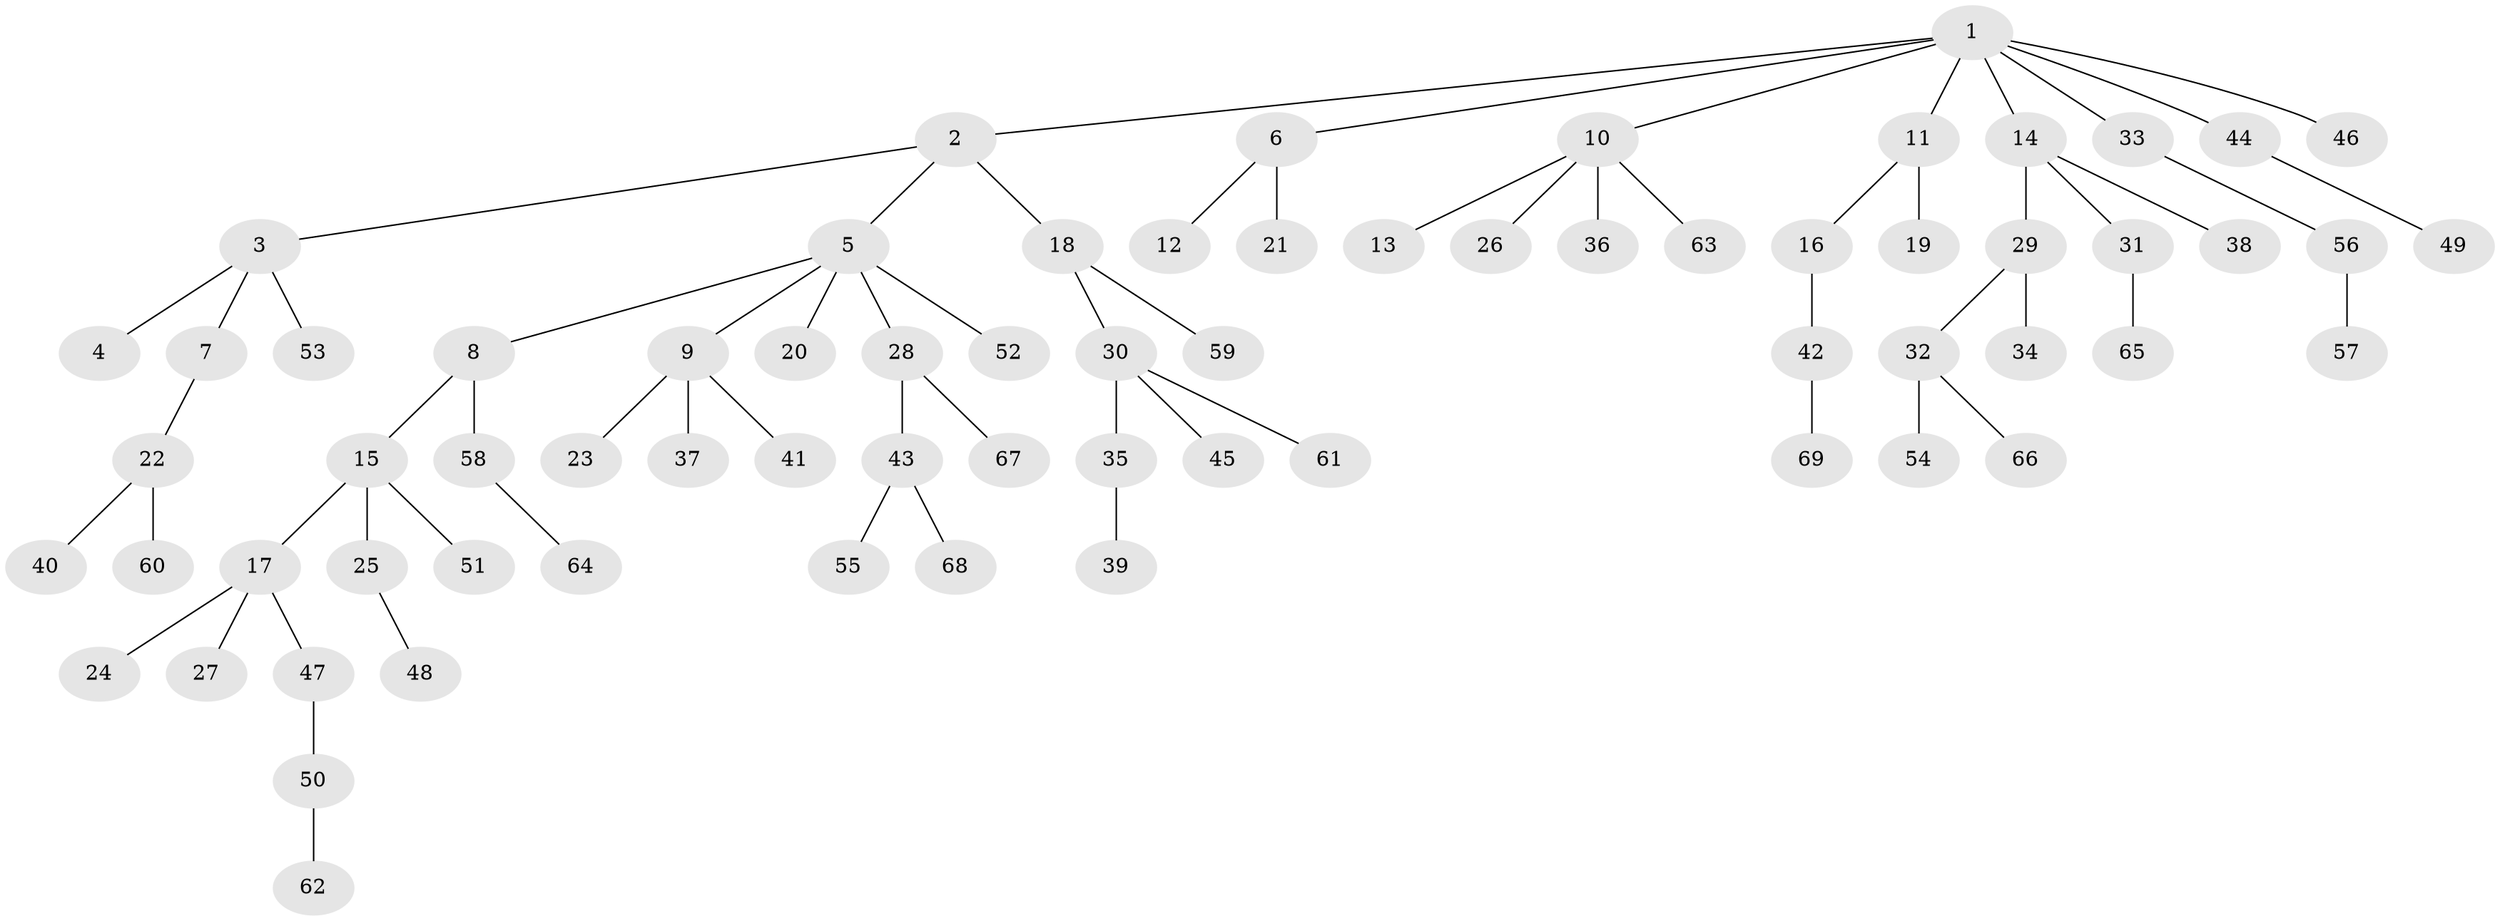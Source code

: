 // coarse degree distribution, {10: 0.02127659574468085, 3: 0.14893617021276595, 1: 0.5531914893617021, 7: 0.02127659574468085, 2: 0.2127659574468085, 4: 0.0425531914893617}
// Generated by graph-tools (version 1.1) at 2025/52/02/27/25 19:52:09]
// undirected, 69 vertices, 68 edges
graph export_dot {
graph [start="1"]
  node [color=gray90,style=filled];
  1;
  2;
  3;
  4;
  5;
  6;
  7;
  8;
  9;
  10;
  11;
  12;
  13;
  14;
  15;
  16;
  17;
  18;
  19;
  20;
  21;
  22;
  23;
  24;
  25;
  26;
  27;
  28;
  29;
  30;
  31;
  32;
  33;
  34;
  35;
  36;
  37;
  38;
  39;
  40;
  41;
  42;
  43;
  44;
  45;
  46;
  47;
  48;
  49;
  50;
  51;
  52;
  53;
  54;
  55;
  56;
  57;
  58;
  59;
  60;
  61;
  62;
  63;
  64;
  65;
  66;
  67;
  68;
  69;
  1 -- 2;
  1 -- 6;
  1 -- 10;
  1 -- 11;
  1 -- 14;
  1 -- 33;
  1 -- 44;
  1 -- 46;
  2 -- 3;
  2 -- 5;
  2 -- 18;
  3 -- 4;
  3 -- 7;
  3 -- 53;
  5 -- 8;
  5 -- 9;
  5 -- 20;
  5 -- 28;
  5 -- 52;
  6 -- 12;
  6 -- 21;
  7 -- 22;
  8 -- 15;
  8 -- 58;
  9 -- 23;
  9 -- 37;
  9 -- 41;
  10 -- 13;
  10 -- 26;
  10 -- 36;
  10 -- 63;
  11 -- 16;
  11 -- 19;
  14 -- 29;
  14 -- 31;
  14 -- 38;
  15 -- 17;
  15 -- 25;
  15 -- 51;
  16 -- 42;
  17 -- 24;
  17 -- 27;
  17 -- 47;
  18 -- 30;
  18 -- 59;
  22 -- 40;
  22 -- 60;
  25 -- 48;
  28 -- 43;
  28 -- 67;
  29 -- 32;
  29 -- 34;
  30 -- 35;
  30 -- 45;
  30 -- 61;
  31 -- 65;
  32 -- 54;
  32 -- 66;
  33 -- 56;
  35 -- 39;
  42 -- 69;
  43 -- 55;
  43 -- 68;
  44 -- 49;
  47 -- 50;
  50 -- 62;
  56 -- 57;
  58 -- 64;
}
